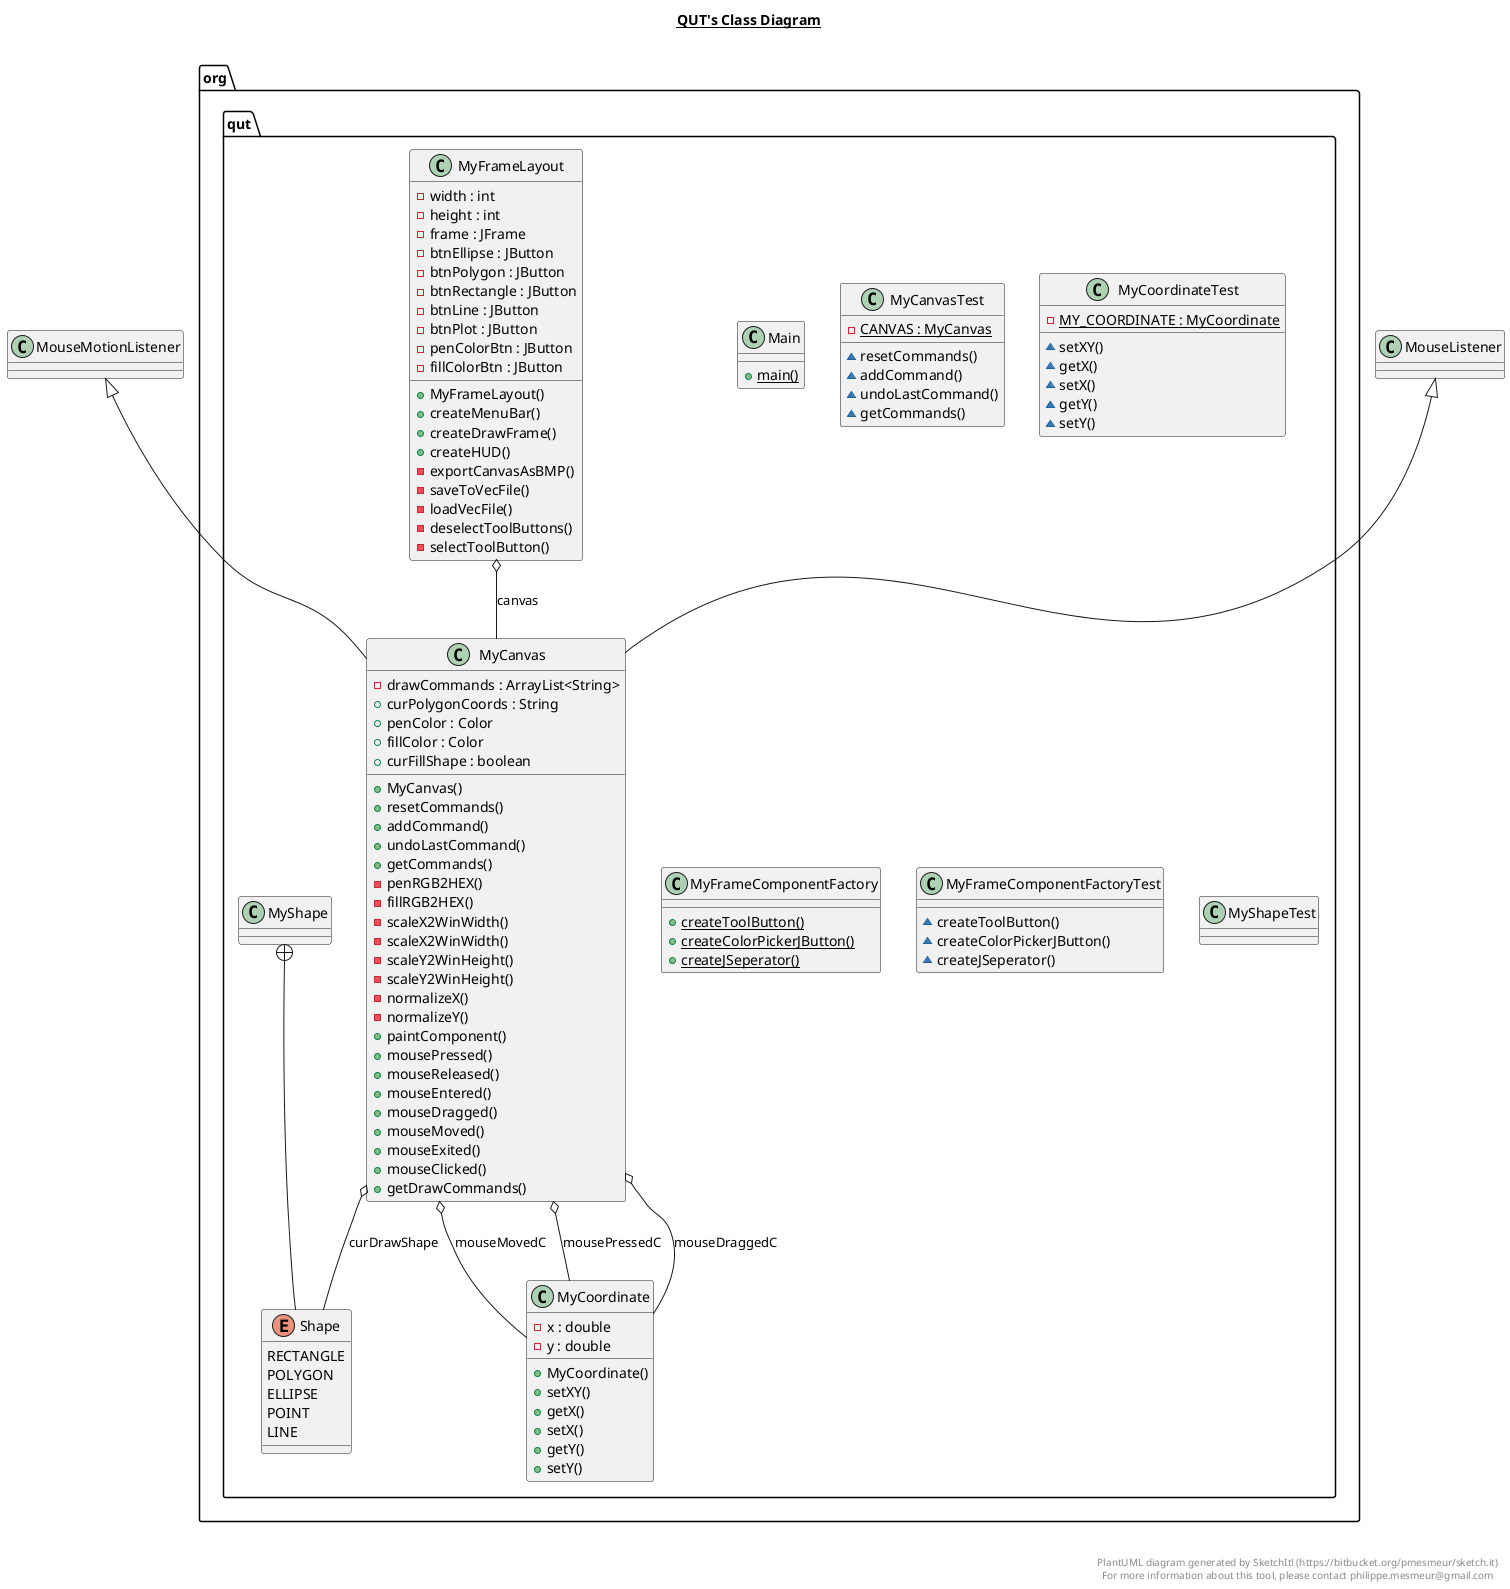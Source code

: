 @startuml

title __QUT's Class Diagram__\n

  package org.qut {
    class Main {
        {static} + main()
    }
  }
  

  package org.qut {
    class MyCanvas {
        - drawCommands : ArrayList<String>
        + curPolygonCoords : String
        + penColor : Color
        + fillColor : Color
        + curFillShape : boolean
        + MyCanvas()
        + resetCommands()
        + addCommand()
        + undoLastCommand()
        + getCommands()
        - penRGB2HEX()
        - fillRGB2HEX()
        - scaleX2WinWidth()
        - scaleX2WinWidth()
        - scaleY2WinHeight()
        - scaleY2WinHeight()
        - normalizeX()
        - normalizeY()
        + paintComponent()
        + mousePressed()
        + mouseReleased()
        + mouseEntered()
        + mouseDragged()
        + mouseMoved()
        + mouseExited()
        + mouseClicked()
        + getDrawCommands()
    }
  }
  

  package org.qut {
    class MyCanvasTest {
        {static} - CANVAS : MyCanvas
        ~ resetCommands()
        ~ addCommand()
        ~ undoLastCommand()
        ~ getCommands()
    }
  }
  

  package org.qut {
    class MyCoordinate {
        - x : double
        - y : double
        + MyCoordinate()
        + setXY()
        + getX()
        + setX()
        + getY()
        + setY()
    }
  }
  

  package org.qut {
    class MyCoordinateTest {
        {static} - MY_COORDINATE : MyCoordinate
        ~ setXY()
        ~ getX()
        ~ setX()
        ~ getY()
        ~ setY()
    }
  }
  

  package org.qut {
    class MyFrameComponentFactory {
        {static} + createToolButton()
        {static} + createColorPickerJButton()
        {static} + createJSeperator()
    }
  }
  

  package org.qut {
    class MyFrameComponentFactoryTest {
        ~ createToolButton()
        ~ createColorPickerJButton()
        ~ createJSeperator()
    }
  }
  

  package org.qut {
    class MyFrameLayout {
        - width : int
        - height : int
        - frame : JFrame
        - btnEllipse : JButton
        - btnPolygon : JButton
        - btnRectangle : JButton
        - btnLine : JButton
        - btnPlot : JButton
        - penColorBtn : JButton
        - fillColorBtn : JButton
        + MyFrameLayout()
        + createMenuBar()
        + createDrawFrame()
        + createHUD()
        - exportCanvasAsBMP()
        - saveToVecFile()
        - loadVecFile()
        - deselectToolButtons()
        - selectToolButton()
    }
  }
  

  package org.qut {
    class MyShape {
    }
  }
  

  package org.qut {
    enum Shape {
      RECTANGLE
      POLYGON
      ELLIPSE
      POINT
      LINE
    }
  }
  

  package org.qut {
    class MyShapeTest {
    }
  }
  

  MyCanvas -up-|> MouseListener
  MyCanvas -up-|> MouseMotionListener
  MyCanvas o-- Shape : curDrawShape
  MyCanvas o-- MyCoordinate : mouseMovedC
  MyCanvas o-- MyCoordinate : mousePressedC
  MyCanvas o-- MyCoordinate : mouseDraggedC
  MyFrameLayout o-- MyCanvas : canvas
  MyShape +-down- Shape


right footer


PlantUML diagram generated by SketchIt! (https://bitbucket.org/pmesmeur/sketch.it)
For more information about this tool, please contact philippe.mesmeur@gmail.com
endfooter

@enduml
